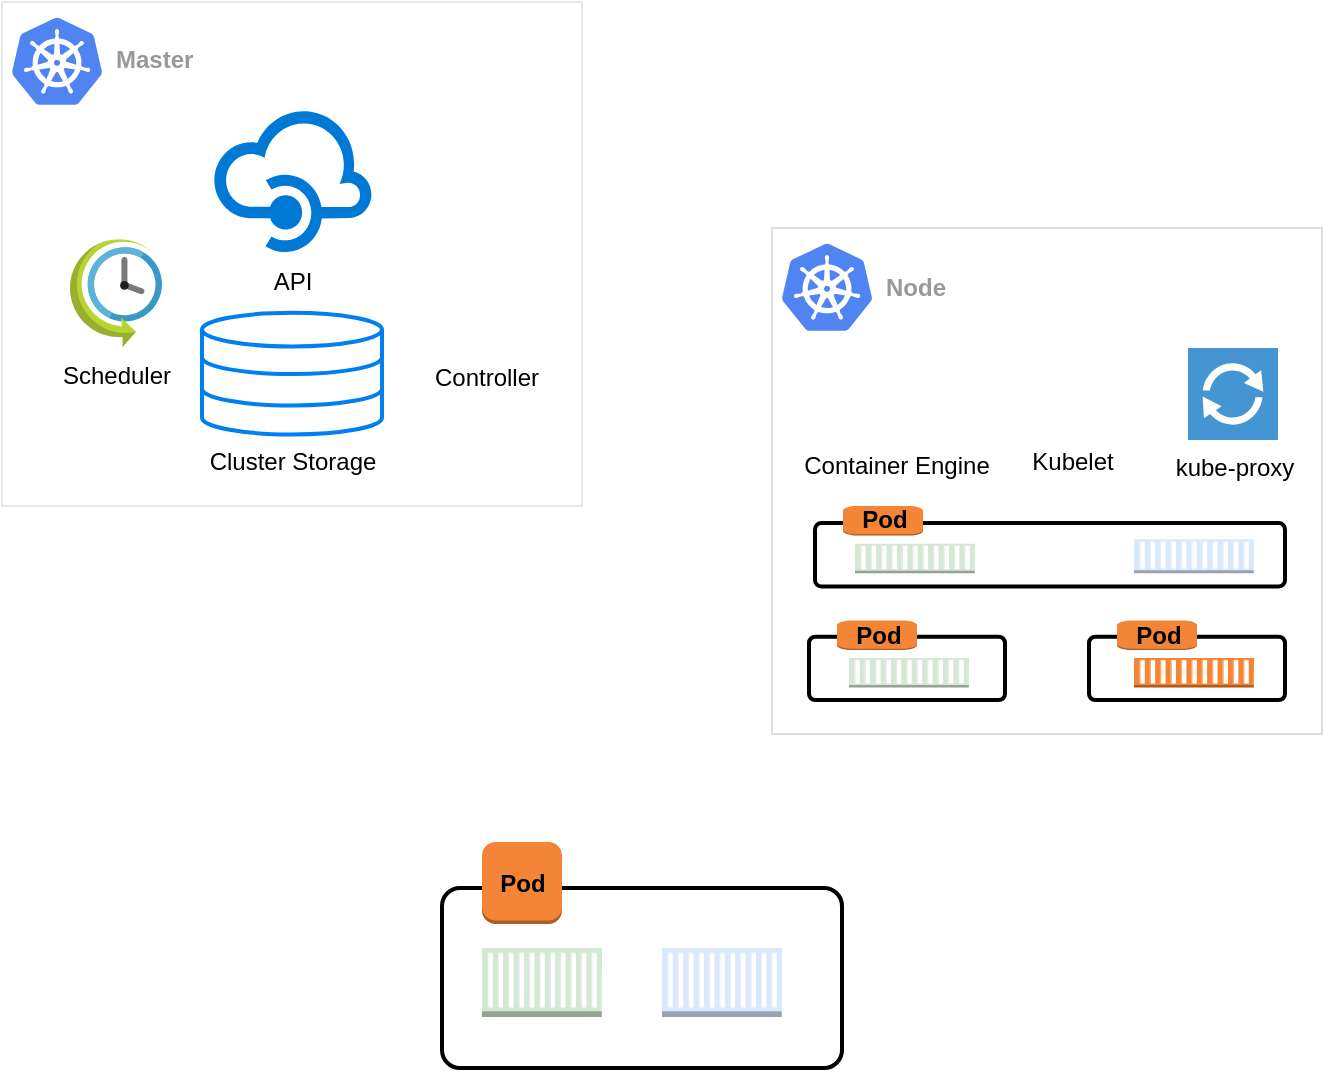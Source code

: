 <mxfile version="10.7.7" type="device"><diagram id="Ukd4HjOmQHpWnDBxeS90" name="Page-1"><mxGraphModel dx="1394" dy="774" grid="1" gridSize="10" guides="1" tooltips="1" connect="1" arrows="1" fold="1" page="1" pageScale="1" pageWidth="850" pageHeight="1100" math="0" shadow="0"><root><mxCell id="0"/><mxCell id="1" parent="0"/><mxCell id="5ZtSApN0UTP8WXKalewD-1" value="" style="shadow=0;strokeWidth=1;rounded=0;absoluteArcSize=1;arcSize=2;strokeColor=#E8E8E8;" vertex="1" parent="1"><mxGeometry x="40" y="67" width="290" height="252" as="geometry"/></mxCell><mxCell id="5ZtSApN0UTP8WXKalewD-2" value="&lt;b&gt;Master&lt;/b&gt;&lt;br&gt;" style="dashed=0;connectable=0;html=1;fillColor=#5184F3;strokeColor=none;shape=mxgraph.gcp2.kubernetes_logo;part=1;labelPosition=right;verticalLabelPosition=middle;align=left;verticalAlign=middle;spacingLeft=5;fontColor=#999999;fontSize=12;" vertex="1" parent="5ZtSApN0UTP8WXKalewD-1"><mxGeometry width="45" height="43.65" relative="1" as="geometry"><mxPoint x="5" y="7.675" as="offset"/></mxGeometry></mxCell><mxCell id="5ZtSApN0UTP8WXKalewD-3" value="Cluster Storage&lt;br&gt;" style="html=1;verticalLabelPosition=bottom;align=center;labelBackgroundColor=#ffffff;verticalAlign=top;strokeWidth=2;strokeColor=#0080F0;fillColor=#ffffff;shadow=0;dashed=0;shape=mxgraph.ios7.icons.data;" vertex="1" parent="5ZtSApN0UTP8WXKalewD-1"><mxGeometry x="100" y="155.429" width="90" height="60.776" as="geometry"/></mxCell><mxCell id="5ZtSApN0UTP8WXKalewD-7" value="Controller&lt;br&gt;" style="shape=image;html=1;verticalAlign=top;verticalLabelPosition=bottom;labelBackgroundColor=#ffffff;imageAspect=0;aspect=fixed;image=https://cdn0.iconfinder.com/data/icons/web-development-79/32/development_setting_gear_cogwheel-71-128.png" vertex="1" parent="5ZtSApN0UTP8WXKalewD-1"><mxGeometry x="210" y="110" width="64" height="64" as="geometry"/></mxCell><mxCell id="5ZtSApN0UTP8WXKalewD-6" value="Scheduler&lt;br&gt;" style="aspect=fixed;html=1;perimeter=none;align=center;shadow=0;dashed=0;image;fontSize=12;image=img/lib/mscae/SchedulerJob.svg;" vertex="1" parent="5ZtSApN0UTP8WXKalewD-1"><mxGeometry x="34" y="118.588" width="46" height="54" as="geometry"/></mxCell><mxCell id="5ZtSApN0UTP8WXKalewD-8" value="API&lt;br&gt;" style="shadow=0;dashed=0;html=1;strokeColor=none;labelPosition=center;verticalLabelPosition=bottom;verticalAlign=top;align=center;shape=mxgraph.mscae.cloud.api_management;fillColor=#0079D6;pointerEvents=1;" vertex="1" parent="5ZtSApN0UTP8WXKalewD-1"><mxGeometry x="105" y="52" width="80" height="74" as="geometry"/></mxCell><mxCell id="5ZtSApN0UTP8WXKalewD-11" value="" style="outlineConnect=0;dashed=0;verticalLabelPosition=bottom;verticalAlign=top;align=center;html=1;shape=mxgraph.aws3.ec2_compute_container;fillColor=#d5e8d4;strokeColor=#82b366;" vertex="1" parent="1"><mxGeometry x="280" y="540" width="60" height="34.5" as="geometry"/></mxCell><mxCell id="5ZtSApN0UTP8WXKalewD-12" value="" style="rounded=1;arcSize=10;dashed=0;strokeColor=#000000;fillColor=none;gradientColor=none;strokeWidth=2;" vertex="1" parent="1"><mxGeometry x="260" y="510" width="200" height="90" as="geometry"/></mxCell><mxCell id="5ZtSApN0UTP8WXKalewD-13" value="&lt;b&gt;Pod&lt;/b&gt;" style="dashed=0;html=1;shape=mxgraph.aws3.instance;fillColor=#F58536;gradientColor=none;dashed=0;" vertex="1" parent="1"><mxGeometry x="280" y="487" width="40" height="41" as="geometry"/></mxCell><mxCell id="5ZtSApN0UTP8WXKalewD-14" value="" style="outlineConnect=0;dashed=0;verticalLabelPosition=bottom;verticalAlign=top;align=center;html=1;shape=mxgraph.aws3.ec2_compute_container;fillColor=#dae8fc;strokeColor=#6c8ebf;" vertex="1" parent="1"><mxGeometry x="370" y="540" width="60" height="34.5" as="geometry"/></mxCell><mxCell id="5ZtSApN0UTP8WXKalewD-15" value="" style="strokeColor=#dddddd;fillColor=#ffffff;shadow=0;strokeWidth=1;rounded=0;absoluteArcSize=1;arcSize=2;" vertex="1" parent="1"><mxGeometry x="425" y="180" width="275" height="253" as="geometry"/></mxCell><mxCell id="5ZtSApN0UTP8WXKalewD-16" value="&lt;b&gt;Node&lt;/b&gt;" style="dashed=0;connectable=0;html=1;fillColor=#5184F3;strokeColor=none;shape=mxgraph.gcp2.kubernetes_logo;part=1;labelPosition=right;verticalLabelPosition=middle;align=left;verticalAlign=middle;spacingLeft=5;fontColor=#999999;fontSize=12;" vertex="1" parent="5ZtSApN0UTP8WXKalewD-15"><mxGeometry width="45" height="43.65" relative="1" as="geometry"><mxPoint x="5" y="7.675" as="offset"/></mxGeometry></mxCell><mxCell id="5ZtSApN0UTP8WXKalewD-17" value="Kubelet&lt;br&gt;" style="shape=image;html=1;verticalAlign=top;verticalLabelPosition=bottom;labelBackgroundColor=#ffffff;imageAspect=0;aspect=fixed;image=https://cdn3.iconfinder.com/data/icons/ui-outline-1/100/ui_42-128.png" vertex="1" parent="5ZtSApN0UTP8WXKalewD-15"><mxGeometry x="128" y="60" width="43" height="43" as="geometry"/></mxCell><mxCell id="5ZtSApN0UTP8WXKalewD-18" value="Container Engine" style="shape=image;html=1;verticalAlign=top;verticalLabelPosition=bottom;labelBackgroundColor=#ffffff;imageAspect=0;aspect=fixed;image=https://cdn3.iconfinder.com/data/icons/social-media-2169/24/social_media_social_media_logo_docker-128.png" vertex="1" parent="5ZtSApN0UTP8WXKalewD-15"><mxGeometry x="39" y="60" width="45" height="45" as="geometry"/></mxCell><mxCell id="5ZtSApN0UTP8WXKalewD-19" value="kube-proxy" style="pointerEvents=1;shadow=0;dashed=0;html=1;strokeColor=none;fillColor=#4495D1;labelPosition=center;verticalLabelPosition=bottom;verticalAlign=top;align=center;outlineConnect=0;shape=mxgraph.veeam.2d.proxy;" vertex="1" parent="5ZtSApN0UTP8WXKalewD-15"><mxGeometry x="208" y="60" width="45" height="46" as="geometry"/></mxCell><mxCell id="5ZtSApN0UTP8WXKalewD-20" value="" style="outlineConnect=0;dashed=0;verticalLabelPosition=bottom;verticalAlign=top;align=center;html=1;shape=mxgraph.aws3.ec2_compute_container;fillColor=#d5e8d4;strokeColor=#82b366;" vertex="1" parent="5ZtSApN0UTP8WXKalewD-15"><mxGeometry x="41.5" y="157.848" width="60" height="14.752" as="geometry"/></mxCell><mxCell id="5ZtSApN0UTP8WXKalewD-21" value="" style="rounded=1;arcSize=10;dashed=0;strokeColor=#000000;fillColor=none;gradientColor=none;strokeWidth=2;" vertex="1" parent="5ZtSApN0UTP8WXKalewD-15"><mxGeometry x="21.5" y="147.522" width="235" height="31.717" as="geometry"/></mxCell><mxCell id="5ZtSApN0UTP8WXKalewD-22" value="&lt;b&gt;Pod&lt;/b&gt;" style="dashed=0;html=1;shape=mxgraph.aws3.instance;fillColor=#F58536;gradientColor=none;dashed=0;" vertex="1" parent="5ZtSApN0UTP8WXKalewD-15"><mxGeometry x="35.5" y="139.039" width="40" height="14.752" as="geometry"/></mxCell><mxCell id="5ZtSApN0UTP8WXKalewD-23" value="" style="outlineConnect=0;dashed=0;verticalLabelPosition=bottom;verticalAlign=top;align=center;html=1;shape=mxgraph.aws3.ec2_compute_container;fillColor=#dae8fc;strokeColor=#6c8ebf;" vertex="1" parent="5ZtSApN0UTP8WXKalewD-15"><mxGeometry x="181" y="155.636" width="60" height="16.965" as="geometry"/></mxCell><mxCell id="5ZtSApN0UTP8WXKalewD-24" value="" style="outlineConnect=0;dashed=0;verticalLabelPosition=bottom;verticalAlign=top;align=center;html=1;shape=mxgraph.aws3.ec2_compute_container;fillColor=#d5e8d4;strokeColor=#82b366;" vertex="1" parent="5ZtSApN0UTP8WXKalewD-15"><mxGeometry x="38.5" y="215.013" width="60" height="14.752" as="geometry"/></mxCell><mxCell id="5ZtSApN0UTP8WXKalewD-25" value="" style="rounded=1;arcSize=10;dashed=0;strokeColor=#000000;fillColor=none;gradientColor=none;strokeWidth=2;" vertex="1" parent="5ZtSApN0UTP8WXKalewD-15"><mxGeometry x="18.5" y="204.318" width="98" height="31.717" as="geometry"/></mxCell><mxCell id="5ZtSApN0UTP8WXKalewD-26" value="&lt;b&gt;Pod&lt;/b&gt;" style="dashed=0;html=1;shape=mxgraph.aws3.instance;fillColor=#F58536;gradientColor=none;dashed=0;" vertex="1" parent="5ZtSApN0UTP8WXKalewD-15"><mxGeometry x="32.5" y="196.204" width="40" height="14.752" as="geometry"/></mxCell><mxCell id="5ZtSApN0UTP8WXKalewD-42" value="" style="rounded=1;arcSize=10;dashed=0;strokeColor=#000000;fillColor=none;gradientColor=none;strokeWidth=2;" vertex="1" parent="5ZtSApN0UTP8WXKalewD-15"><mxGeometry x="158.5" y="204.318" width="98" height="31.717" as="geometry"/></mxCell><mxCell id="5ZtSApN0UTP8WXKalewD-43" value="&lt;b&gt;Pod&lt;/b&gt;" style="dashed=0;html=1;shape=mxgraph.aws3.instance;fillColor=#F58536;gradientColor=none;dashed=0;" vertex="1" parent="5ZtSApN0UTP8WXKalewD-15"><mxGeometry x="172.5" y="196.204" width="40" height="14.752" as="geometry"/></mxCell><mxCell id="5ZtSApN0UTP8WXKalewD-44" value="" style="outlineConnect=0;dashed=0;verticalLabelPosition=bottom;verticalAlign=top;align=center;html=1;shape=mxgraph.aws3.ec2_compute_container;fillColor=#F58534;gradientColor=none;rounded=0;shadow=0;" vertex="1" parent="5ZtSApN0UTP8WXKalewD-15"><mxGeometry x="181" y="215.013" width="60" height="14.752" as="geometry"/></mxCell></root></mxGraphModel></diagram></mxfile>